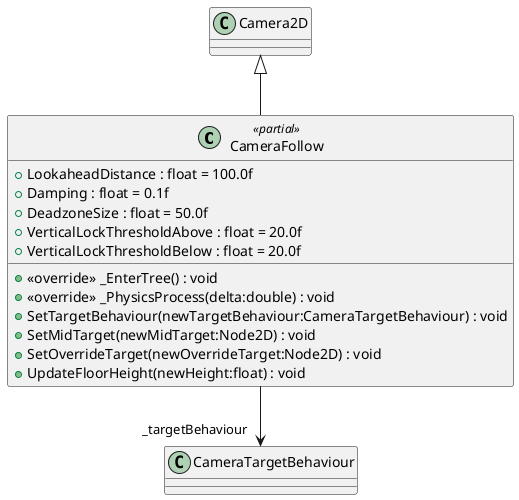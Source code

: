 @startuml
class CameraFollow <<partial>> {
    + LookaheadDistance : float = 100.0f
    + Damping : float = 0.1f
    + DeadzoneSize : float = 50.0f
    + VerticalLockThresholdAbove : float = 20.0f
    + VerticalLockThresholdBelow : float = 20.0f
    + <<override>> _EnterTree() : void
    + <<override>> _PhysicsProcess(delta:double) : void
    + SetTargetBehaviour(newTargetBehaviour:CameraTargetBehaviour) : void
    + SetMidTarget(newMidTarget:Node2D) : void
    + SetOverrideTarget(newOverrideTarget:Node2D) : void
    + UpdateFloorHeight(newHeight:float) : void
}
Camera2D <|-- CameraFollow
CameraFollow --> "_targetBehaviour" CameraTargetBehaviour
@enduml
